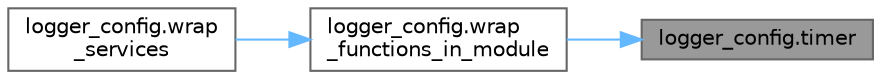 digraph "logger_config.timer"
{
 // LATEX_PDF_SIZE
  bgcolor="transparent";
  edge [fontname=Helvetica,fontsize=10,labelfontname=Helvetica,labelfontsize=10];
  node [fontname=Helvetica,fontsize=10,shape=box,height=0.2,width=0.4];
  rankdir="RL";
  Node1 [id="Node000001",label="logger_config.timer",height=0.2,width=0.4,color="gray40", fillcolor="grey60", style="filled", fontcolor="black",tooltip=" "];
  Node1 -> Node2 [id="edge1_Node000001_Node000002",dir="back",color="steelblue1",style="solid",tooltip=" "];
  Node2 [id="Node000002",label="logger_config.wrap\l_functions_in_module",height=0.2,width=0.4,color="grey40", fillcolor="white", style="filled",URL="$namespacelogger__config.html#ad94d9dde3ca760329d475db4d86d6ff0",tooltip=" "];
  Node2 -> Node3 [id="edge2_Node000002_Node000003",dir="back",color="steelblue1",style="solid",tooltip=" "];
  Node3 [id="Node000003",label="logger_config.wrap\l_services",height=0.2,width=0.4,color="grey40", fillcolor="white", style="filled",URL="$namespacelogger__config.html#a3f56524e2272c0482cc931e7362df493",tooltip=" "];
}
